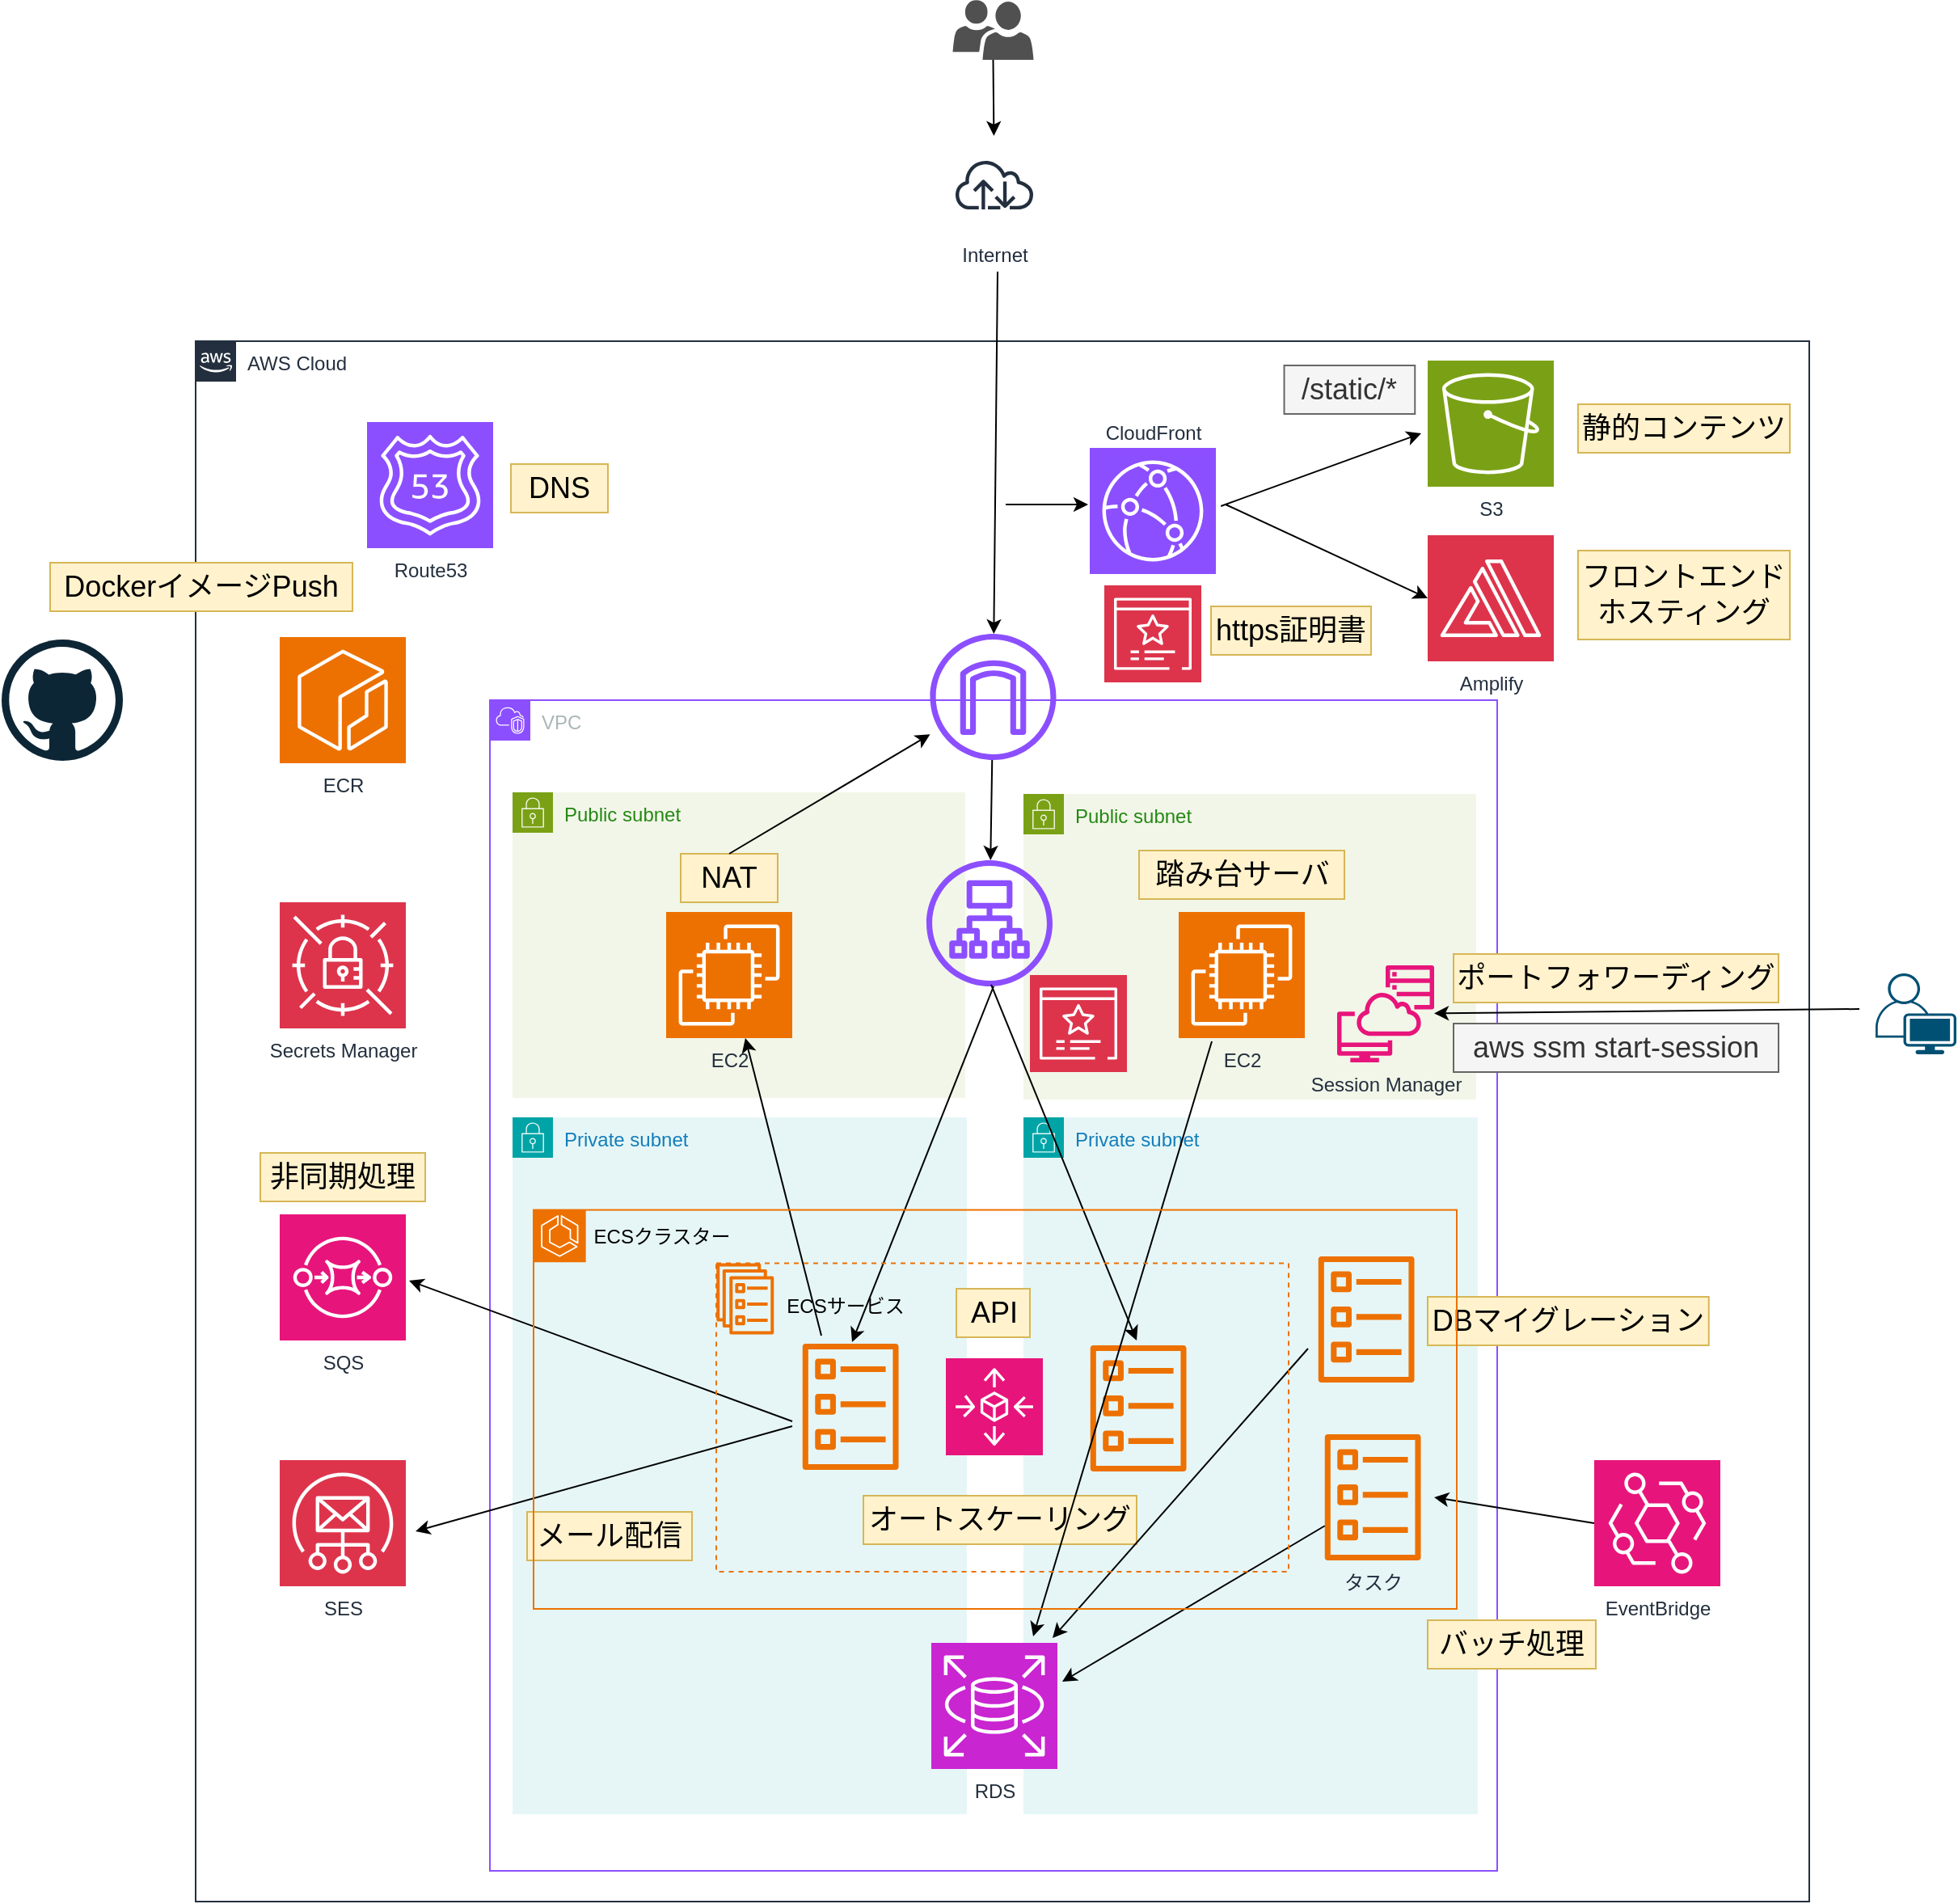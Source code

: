 <mxfile>
    <diagram id="M6GW4i6_IKV6BWa_rHXB" name="ページ1">
        <mxGraphModel dx="2355" dy="1778" grid="0" gridSize="10" guides="1" tooltips="1" connect="1" arrows="1" fold="1" page="0" pageScale="1" pageWidth="827" pageHeight="1169" math="0" shadow="0">
            <root>
                <mxCell id="0"/>
                <mxCell id="1" value="AWS Cloud" style="" parent="0"/>
                <mxCell id="2" value="AWS Cloud" style="points=[[0,0],[0.25,0],[0.5,0],[0.75,0],[1,0],[1,0.25],[1,0.5],[1,0.75],[1,1],[0.75,1],[0.5,1],[0.25,1],[0,1],[0,0.75],[0,0.5],[0,0.25]];outlineConnect=0;gradientColor=none;html=1;whiteSpace=wrap;fontSize=12;fontStyle=0;container=1;pointerEvents=0;collapsible=0;recursiveResize=0;shape=mxgraph.aws4.group;grIcon=mxgraph.aws4.group_aws_cloud_alt;strokeColor=#232F3E;fillColor=none;verticalAlign=top;align=left;spacingLeft=30;fontColor=#232F3E;dashed=0;" parent="1" vertex="1">
                    <mxGeometry x="47" y="13" width="998" height="965" as="geometry"/>
                </mxCell>
                <mxCell id="3" value="ネットワーク" style="locked=1;" parent="0"/>
                <mxCell id="5" value="VPC" style="points=[[0,0],[0.25,0],[0.5,0],[0.75,0],[1,0],[1,0.25],[1,0.5],[1,0.75],[1,1],[0.75,1],[0.5,1],[0.25,1],[0,1],[0,0.75],[0,0.5],[0,0.25]];outlineConnect=0;gradientColor=none;html=1;whiteSpace=wrap;fontSize=12;fontStyle=0;container=1;pointerEvents=0;collapsible=0;recursiveResize=0;shape=mxgraph.aws4.group;grIcon=mxgraph.aws4.group_vpc2;strokeColor=#8C4FFF;fillColor=none;verticalAlign=top;align=left;spacingLeft=30;fontColor=#AAB7B8;dashed=0;" parent="3" vertex="1">
                    <mxGeometry x="229" y="235" width="623" height="724" as="geometry"/>
                </mxCell>
                <mxCell id="4" value="Public subnet" style="points=[[0,0],[0.25,0],[0.5,0],[0.75,0],[1,0],[1,0.25],[1,0.5],[1,0.75],[1,1],[0.75,1],[0.5,1],[0.25,1],[0,1],[0,0.75],[0,0.5],[0,0.25]];outlineConnect=0;gradientColor=none;html=1;whiteSpace=wrap;fontSize=12;fontStyle=0;container=1;pointerEvents=0;collapsible=0;recursiveResize=0;shape=mxgraph.aws4.group;grIcon=mxgraph.aws4.group_security_group;grStroke=0;strokeColor=#7AA116;fillColor=#F2F6E8;verticalAlign=top;align=left;spacingLeft=30;fontColor=#248814;dashed=0;" parent="5" vertex="1">
                    <mxGeometry x="14" y="57" width="280" height="189" as="geometry"/>
                </mxCell>
                <mxCell id="16" value="Public subnet" style="points=[[0,0],[0.25,0],[0.5,0],[0.75,0],[1,0],[1,0.25],[1,0.5],[1,0.75],[1,1],[0.75,1],[0.5,1],[0.25,1],[0,1],[0,0.75],[0,0.5],[0,0.25]];outlineConnect=0;gradientColor=none;html=1;whiteSpace=wrap;fontSize=12;fontStyle=0;container=1;pointerEvents=0;collapsible=0;recursiveResize=0;shape=mxgraph.aws4.group;grIcon=mxgraph.aws4.group_security_group;grStroke=0;strokeColor=#7AA116;fillColor=#F2F6E8;verticalAlign=top;align=left;spacingLeft=30;fontColor=#248814;dashed=0;" parent="5" vertex="1">
                    <mxGeometry x="330" y="58" width="280" height="189" as="geometry"/>
                </mxCell>
                <mxCell id="29" value="Private subnet" style="points=[[0,0],[0.25,0],[0.5,0],[0.75,0],[1,0],[1,0.25],[1,0.5],[1,0.75],[1,1],[0.75,1],[0.5,1],[0.25,1],[0,1],[0,0.75],[0,0.5],[0,0.25]];outlineConnect=0;gradientColor=none;html=1;whiteSpace=wrap;fontSize=12;fontStyle=0;container=1;pointerEvents=0;collapsible=0;recursiveResize=0;shape=mxgraph.aws4.group;grIcon=mxgraph.aws4.group_security_group;grStroke=0;strokeColor=#00A4A6;fillColor=#E6F6F7;verticalAlign=top;align=left;spacingLeft=30;fontColor=#147EBA;dashed=0;" parent="5" vertex="1">
                    <mxGeometry x="14" y="258" width="281" height="431" as="geometry"/>
                </mxCell>
                <mxCell id="30" value="Private subnet" style="points=[[0,0],[0.25,0],[0.5,0],[0.75,0],[1,0],[1,0.25],[1,0.5],[1,0.75],[1,1],[0.75,1],[0.5,1],[0.25,1],[0,1],[0,0.75],[0,0.5],[0,0.25]];outlineConnect=0;gradientColor=none;html=1;whiteSpace=wrap;fontSize=12;fontStyle=0;container=1;pointerEvents=0;collapsible=0;recursiveResize=0;shape=mxgraph.aws4.group;grIcon=mxgraph.aws4.group_security_group;grStroke=0;strokeColor=#00A4A6;fillColor=#E6F6F7;verticalAlign=top;align=left;spacingLeft=30;fontColor=#147EBA;dashed=0;" parent="5" vertex="1">
                    <mxGeometry x="330" y="258" width="281" height="431" as="geometry"/>
                </mxCell>
                <mxCell id="9" value="サービス" style="locked=1;" parent="0"/>
                <mxCell id="17" value="" style="group" parent="9" vertex="1" connectable="0">
                    <mxGeometry x="338" y="317" width="78" height="127" as="geometry"/>
                </mxCell>
                <mxCell id="10" value="EC2" style="sketch=0;points=[[0,0,0],[0.25,0,0],[0.5,0,0],[0.75,0,0],[1,0,0],[0,1,0],[0.25,1,0],[0.5,1,0],[0.75,1,0],[1,1,0],[0,0.25,0],[0,0.5,0],[0,0.75,0],[1,0.25,0],[1,0.5,0],[1,0.75,0]];outlineConnect=0;fontColor=#232F3E;fillColor=#ED7100;strokeColor=#ffffff;dashed=0;verticalLabelPosition=bottom;verticalAlign=top;align=center;html=1;fontSize=12;fontStyle=0;aspect=fixed;shape=mxgraph.aws4.resourceIcon;resIcon=mxgraph.aws4.ec2;" parent="17" vertex="1">
                    <mxGeometry y="49" width="78" height="78" as="geometry"/>
                </mxCell>
                <mxCell id="15" value="NAT" style="text;strokeColor=#d6b656;align=center;fillColor=#fff2cc;html=1;verticalAlign=middle;whiteSpace=wrap;rounded=0;fontSize=18;" parent="17" vertex="1">
                    <mxGeometry x="9" y="13" width="60" height="30" as="geometry"/>
                </mxCell>
                <mxCell id="18" value="" style="group" parent="9" vertex="1" connectable="0">
                    <mxGeometry x="655" y="317" width="78" height="127" as="geometry"/>
                </mxCell>
                <mxCell id="19" value="EC2" style="sketch=0;points=[[0,0,0],[0.25,0,0],[0.5,0,0],[0.75,0,0],[1,0,0],[0,1,0],[0.25,1,0],[0.5,1,0],[0.75,1,0],[1,1,0],[0,0.25,0],[0,0.5,0],[0,0.75,0],[1,0.25,0],[1,0.5,0],[1,0.75,0]];outlineConnect=0;fontColor=#232F3E;fillColor=#ED7100;strokeColor=#ffffff;dashed=0;verticalLabelPosition=bottom;verticalAlign=top;align=center;html=1;fontSize=12;fontStyle=0;aspect=fixed;shape=mxgraph.aws4.resourceIcon;resIcon=mxgraph.aws4.ec2;" parent="18" vertex="1">
                    <mxGeometry y="49" width="78" height="78" as="geometry"/>
                </mxCell>
                <mxCell id="20" value="踏み台サーバ" style="text;strokeColor=#d6b656;align=center;fillColor=#fff2cc;html=1;verticalAlign=middle;whiteSpace=wrap;rounded=0;fontSize=18;" parent="18" vertex="1">
                    <mxGeometry x="-24.5" y="11" width="127" height="30" as="geometry"/>
                </mxCell>
                <mxCell id="21" value="" style="sketch=0;outlineConnect=0;fontColor=#232F3E;gradientColor=none;fillColor=#8C4FFF;strokeColor=none;dashed=0;verticalLabelPosition=bottom;verticalAlign=top;align=center;html=1;fontSize=12;fontStyle=0;aspect=fixed;pointerEvents=1;shape=mxgraph.aws4.application_load_balancer;" parent="9" vertex="1">
                    <mxGeometry x="499" y="334" width="78" height="78" as="geometry"/>
                </mxCell>
                <mxCell id="22" value="Session Manager" style="sketch=0;outlineConnect=0;fontColor=#232F3E;gradientColor=none;fillColor=#E7157B;strokeColor=none;dashed=0;verticalLabelPosition=bottom;verticalAlign=top;align=center;html=1;fontSize=12;fontStyle=0;aspect=fixed;pointerEvents=1;shape=mxgraph.aws4.systems_manager_session_manager;" parent="9" vertex="1">
                    <mxGeometry x="753" y="399" width="60" height="60" as="geometry"/>
                </mxCell>
                <mxCell id="26" value="" style="sketch=0;points=[[0,0,0],[0.25,0,0],[0.5,0,0],[0.75,0,0],[1,0,0],[0,1,0],[0.25,1,0],[0.5,1,0],[0.75,1,0],[1,1,0],[0,0.25,0],[0,0.5,0],[0,0.75,0],[1,0.25,0],[1,0.5,0],[1,0.75,0]];outlineConnect=0;fontColor=#232F3E;fillColor=#DD344C;strokeColor=#ffffff;dashed=0;verticalLabelPosition=bottom;verticalAlign=top;align=center;html=1;fontSize=12;fontStyle=0;aspect=fixed;shape=mxgraph.aws4.resourceIcon;resIcon=mxgraph.aws4.certificate_manager_3;" parent="9" vertex="1">
                    <mxGeometry x="563" y="405" width="60" height="60" as="geometry"/>
                </mxCell>
                <mxCell id="27" value="ポートフォワーディング" style="text;strokeColor=#d6b656;align=center;fillColor=#fff2cc;html=1;verticalAlign=middle;whiteSpace=wrap;rounded=0;fontSize=18;" parent="9" vertex="1">
                    <mxGeometry x="825" y="392" width="201" height="30" as="geometry"/>
                </mxCell>
                <mxCell id="28" value="aws ssm start-session" style="text;strokeColor=#666666;align=center;fillColor=#f5f5f5;html=1;verticalAlign=middle;whiteSpace=wrap;rounded=0;fontSize=18;fontColor=#333333;" parent="9" vertex="1">
                    <mxGeometry x="825" y="435" width="201" height="30" as="geometry"/>
                </mxCell>
                <mxCell id="31" value="" style="sketch=0;points=[[0,0,0],[0.25,0,0],[0.5,0,0],[0.75,0,0],[1,0,0],[0,1,0],[0.25,1,0],[0.5,1,0],[0.75,1,0],[1,1,0],[0,0.25,0],[0,0.5,0],[0,0.75,0],[1,0.25,0],[1,0.5,0],[1,0.75,0]];points=[[0,0,0],[0.25,0,0],[0.5,0,0],[0.75,0,0],[1,0,0],[0,1,0],[0.25,1,0],[0.5,1,0],[0.75,1,0],[1,1,0],[0,0.25,0],[0,0.5,0],[0,0.75,0],[1,0.25,0],[1,0.5,0],[1,0.75,0]];outlineConnect=0;fontColor=#232F3E;fillColor=#E7157B;strokeColor=#ffffff;dashed=0;verticalLabelPosition=bottom;verticalAlign=top;align=center;html=1;fontSize=12;fontStyle=0;aspect=fixed;shape=mxgraph.aws4.resourceIcon;resIcon=mxgraph.aws4.autoscaling;" parent="9" vertex="1">
                    <mxGeometry x="511" y="642" width="60" height="60" as="geometry"/>
                </mxCell>
                <mxCell id="32" value="オートスケーリング" style="text;strokeColor=#d6b656;align=center;fillColor=#fff2cc;html=1;verticalAlign=middle;whiteSpace=wrap;rounded=0;fontSize=18;" parent="9" vertex="1">
                    <mxGeometry x="460" y="727" width="169" height="30" as="geometry"/>
                </mxCell>
                <mxCell id="33" value="API" style="text;strokeColor=#d6b656;align=center;fillColor=#fff2cc;html=1;verticalAlign=middle;whiteSpace=wrap;rounded=0;fontSize=18;" parent="9" vertex="1">
                    <mxGeometry x="517.5" y="599" width="45.5" height="30" as="geometry"/>
                </mxCell>
                <mxCell id="34" value="" style="sketch=0;outlineConnect=0;fontColor=#232F3E;gradientColor=none;fillColor=#ED7100;strokeColor=none;dashed=0;verticalLabelPosition=bottom;verticalAlign=top;align=center;html=1;fontSize=12;fontStyle=0;aspect=fixed;pointerEvents=1;shape=mxgraph.aws4.ecs_task;" parent="9" vertex="1">
                    <mxGeometry x="422" y="633" width="60.13" height="78" as="geometry"/>
                </mxCell>
                <mxCell id="35" value="" style="sketch=0;outlineConnect=0;fontColor=#232F3E;gradientColor=none;fillColor=#ED7100;strokeColor=none;dashed=0;verticalLabelPosition=bottom;verticalAlign=top;align=center;html=1;fontSize=12;fontStyle=0;aspect=fixed;pointerEvents=1;shape=mxgraph.aws4.ecs_task;" parent="9" vertex="1">
                    <mxGeometry x="600" y="634" width="60.13" height="78" as="geometry"/>
                </mxCell>
                <mxCell id="49" value="タスク" style="sketch=0;outlineConnect=0;fontColor=#232F3E;gradientColor=none;fillColor=#ED7100;strokeColor=none;dashed=0;verticalLabelPosition=bottom;verticalAlign=top;align=center;html=1;fontSize=12;fontStyle=0;aspect=fixed;pointerEvents=1;shape=mxgraph.aws4.ecs_task;" parent="9" vertex="1">
                    <mxGeometry x="745" y="689" width="60.13" height="78" as="geometry"/>
                </mxCell>
                <mxCell id="50" value="" style="sketch=0;outlineConnect=0;fontColor=#232F3E;gradientColor=none;fillColor=#ED7100;strokeColor=none;dashed=0;verticalLabelPosition=bottom;verticalAlign=top;align=center;html=1;fontSize=12;fontStyle=0;aspect=fixed;pointerEvents=1;shape=mxgraph.aws4.ecs_task;" parent="9" vertex="1">
                    <mxGeometry x="741" y="579" width="60.13" height="78" as="geometry"/>
                </mxCell>
                <mxCell id="51" value="RDS" style="sketch=0;points=[[0,0,0],[0.25,0,0],[0.5,0,0],[0.75,0,0],[1,0,0],[0,1,0],[0.25,1,0],[0.5,1,0],[0.75,1,0],[1,1,0],[0,0.25,0],[0,0.5,0],[0,0.75,0],[1,0.25,0],[1,0.5,0],[1,0.75,0]];outlineConnect=0;fontColor=#232F3E;fillColor=#C925D1;strokeColor=#ffffff;dashed=0;verticalLabelPosition=bottom;verticalAlign=top;align=center;html=1;fontSize=12;fontStyle=0;aspect=fixed;shape=mxgraph.aws4.resourceIcon;resIcon=mxgraph.aws4.rds;" parent="9" vertex="1">
                    <mxGeometry x="502" y="818" width="78" height="78" as="geometry"/>
                </mxCell>
                <mxCell id="53" value="" style="edgeStyle=none;orthogonalLoop=1;jettySize=auto;html=1;" parent="9" source="49" edge="1">
                    <mxGeometry width="80" relative="1" as="geometry">
                        <mxPoint x="655" y="772" as="sourcePoint"/>
                        <mxPoint x="583" y="842" as="targetPoint"/>
                        <Array as="points"/>
                    </mxGeometry>
                </mxCell>
                <mxCell id="54" value="" style="edgeStyle=none;orthogonalLoop=1;jettySize=auto;html=1;" parent="9" edge="1">
                    <mxGeometry width="80" relative="1" as="geometry">
                        <mxPoint x="735" y="636" as="sourcePoint"/>
                        <mxPoint x="577" y="815" as="targetPoint"/>
                        <Array as="points"/>
                    </mxGeometry>
                </mxCell>
                <mxCell id="55" value="" style="edgeStyle=none;orthogonalLoop=1;jettySize=auto;html=1;" parent="9" edge="1">
                    <mxGeometry width="80" relative="1" as="geometry">
                        <mxPoint x="675.5" y="446" as="sourcePoint"/>
                        <mxPoint x="565" y="814" as="targetPoint"/>
                        <Array as="points"/>
                    </mxGeometry>
                </mxCell>
                <mxCell id="56" value="" style="edgeStyle=none;orthogonalLoop=1;jettySize=auto;html=1;" parent="9" edge="1">
                    <mxGeometry width="80" relative="1" as="geometry">
                        <mxPoint x="540.5" y="412" as="sourcePoint"/>
                        <mxPoint x="453" y="632" as="targetPoint"/>
                        <Array as="points"/>
                    </mxGeometry>
                </mxCell>
                <mxCell id="57" value="" style="edgeStyle=none;orthogonalLoop=1;jettySize=auto;html=1;exitX=0.513;exitY=0.987;exitDx=0;exitDy=0;exitPerimeter=0;" parent="9" source="21" edge="1">
                    <mxGeometry width="80" relative="1" as="geometry">
                        <mxPoint x="550.5" y="422" as="sourcePoint"/>
                        <mxPoint x="629" y="631" as="targetPoint"/>
                        <Array as="points"/>
                    </mxGeometry>
                </mxCell>
                <mxCell id="58" value="" style="edgeStyle=none;orthogonalLoop=1;jettySize=auto;html=1;" parent="9" target="10" edge="1">
                    <mxGeometry width="80" relative="1" as="geometry">
                        <mxPoint x="434" y="628" as="sourcePoint"/>
                        <mxPoint x="328.5" y="822" as="targetPoint"/>
                        <Array as="points"/>
                    </mxGeometry>
                </mxCell>
                <mxCell id="59" value="" style="sketch=0;outlineConnect=0;fontColor=#232F3E;gradientColor=none;fillColor=#8C4FFF;strokeColor=none;dashed=0;verticalLabelPosition=bottom;verticalAlign=top;align=center;html=1;fontSize=12;fontStyle=0;aspect=fixed;pointerEvents=1;shape=mxgraph.aws4.internet_gateway;" parent="9" vertex="1">
                    <mxGeometry x="501.25" y="194" width="78" height="78" as="geometry"/>
                </mxCell>
                <mxCell id="60" value="" style="edgeStyle=none;orthogonalLoop=1;jettySize=auto;html=1;" parent="9" source="59" target="21" edge="1">
                    <mxGeometry width="80" relative="1" as="geometry">
                        <mxPoint x="513" y="439" as="sourcePoint"/>
                        <mxPoint x="466" y="255" as="targetPoint"/>
                        <Array as="points"/>
                    </mxGeometry>
                </mxCell>
                <mxCell id="61" value="" style="edgeStyle=none;orthogonalLoop=1;jettySize=auto;html=1;exitX=0.5;exitY=0;exitDx=0;exitDy=0;" parent="9" source="15" target="59" edge="1">
                    <mxGeometry width="80" relative="1" as="geometry">
                        <mxPoint x="413" y="244" as="sourcePoint"/>
                        <mxPoint x="412" y="306" as="targetPoint"/>
                        <Array as="points"/>
                    </mxGeometry>
                </mxCell>
                <mxCell id="62" value="SES" style="sketch=0;points=[[0,0,0],[0.25,0,0],[0.5,0,0],[0.75,0,0],[1,0,0],[0,1,0],[0.25,1,0],[0.5,1,0],[0.75,1,0],[1,1,0],[0,0.25,0],[0,0.5,0],[0,0.75,0],[1,0.25,0],[1,0.5,0],[1,0.75,0]];outlineConnect=0;fontColor=#232F3E;fillColor=#DD344C;strokeColor=#ffffff;dashed=0;verticalLabelPosition=bottom;verticalAlign=top;align=center;html=1;fontSize=12;fontStyle=0;aspect=fixed;shape=mxgraph.aws4.resourceIcon;resIcon=mxgraph.aws4.simple_email_service;" vertex="1" parent="9">
                    <mxGeometry x="99" y="705" width="78" height="78" as="geometry"/>
                </mxCell>
                <mxCell id="63" value="SQS" style="sketch=0;points=[[0,0,0],[0.25,0,0],[0.5,0,0],[0.75,0,0],[1,0,0],[0,1,0],[0.25,1,0],[0.5,1,0],[0.75,1,0],[1,1,0],[0,0.25,0],[0,0.5,0],[0,0.75,0],[1,0.25,0],[1,0.5,0],[1,0.75,0]];outlineConnect=0;fontColor=#232F3E;fillColor=#E7157B;strokeColor=#ffffff;dashed=0;verticalLabelPosition=bottom;verticalAlign=top;align=center;html=1;fontSize=12;fontStyle=0;aspect=fixed;shape=mxgraph.aws4.resourceIcon;resIcon=mxgraph.aws4.sqs;" vertex="1" parent="9">
                    <mxGeometry x="99" y="553" width="78" height="78" as="geometry"/>
                </mxCell>
                <mxCell id="64" value="Secrets Manager" style="sketch=0;points=[[0,0,0],[0.25,0,0],[0.5,0,0],[0.75,0,0],[1,0,0],[0,1,0],[0.25,1,0],[0.5,1,0],[0.75,1,0],[1,1,0],[0,0.25,0],[0,0.5,0],[0,0.75,0],[1,0.25,0],[1,0.5,0],[1,0.75,0]];outlineConnect=0;fontColor=#232F3E;fillColor=#DD344C;strokeColor=#ffffff;dashed=0;verticalLabelPosition=bottom;verticalAlign=top;align=center;html=1;fontSize=12;fontStyle=0;aspect=fixed;shape=mxgraph.aws4.resourceIcon;resIcon=mxgraph.aws4.secrets_manager;" vertex="1" parent="9">
                    <mxGeometry x="99" y="360" width="78" height="78" as="geometry"/>
                </mxCell>
                <mxCell id="65" value="ECR" style="sketch=0;points=[[0,0,0],[0.25,0,0],[0.5,0,0],[0.75,0,0],[1,0,0],[0,1,0],[0.25,1,0],[0.5,1,0],[0.75,1,0],[1,1,0],[0,0.25,0],[0,0.5,0],[0,0.75,0],[1,0.25,0],[1,0.5,0],[1,0.75,0]];outlineConnect=0;fontColor=#232F3E;fillColor=#ED7100;strokeColor=#ffffff;dashed=0;verticalLabelPosition=bottom;verticalAlign=top;align=center;html=1;fontSize=12;fontStyle=0;aspect=fixed;shape=mxgraph.aws4.resourceIcon;resIcon=mxgraph.aws4.ecr;" vertex="1" parent="9">
                    <mxGeometry x="99" y="196" width="78" height="78" as="geometry"/>
                </mxCell>
                <mxCell id="66" value="CloudFront" style="sketch=0;points=[[0,0,0],[0.25,0,0],[0.5,0,0],[0.75,0,0],[1,0,0],[0,1,0],[0.25,1,0],[0.5,1,0],[0.75,1,0],[1,1,0],[0,0.25,0],[0,0.5,0],[0,0.75,0],[1,0.25,0],[1,0.5,0],[1,0.75,0]];outlineConnect=0;fontColor=#232F3E;fillColor=#8C4FFF;strokeColor=#ffffff;dashed=0;verticalLabelPosition=top;verticalAlign=bottom;align=center;html=1;fontSize=12;fontStyle=0;aspect=fixed;shape=mxgraph.aws4.resourceIcon;resIcon=mxgraph.aws4.cloudfront;labelPosition=center;" vertex="1" parent="9">
                    <mxGeometry x="600" y="79" width="78" height="78" as="geometry"/>
                </mxCell>
                <mxCell id="67" value="" style="sketch=0;points=[[0,0,0],[0.25,0,0],[0.5,0,0],[0.75,0,0],[1,0,0],[0,1,0],[0.25,1,0],[0.5,1,0],[0.75,1,0],[1,1,0],[0,0.25,0],[0,0.5,0],[0,0.75,0],[1,0.25,0],[1,0.5,0],[1,0.75,0]];outlineConnect=0;fontColor=#232F3E;fillColor=#DD344C;strokeColor=#ffffff;dashed=0;verticalLabelPosition=bottom;verticalAlign=top;align=center;html=1;fontSize=12;fontStyle=0;aspect=fixed;shape=mxgraph.aws4.resourceIcon;resIcon=mxgraph.aws4.certificate_manager_3;" vertex="1" parent="9">
                    <mxGeometry x="609" y="164" width="60" height="60" as="geometry"/>
                </mxCell>
                <mxCell id="69" value="S3" style="sketch=0;points=[[0,0,0],[0.25,0,0],[0.5,0,0],[0.75,0,0],[1,0,0],[0,1,0],[0.25,1,0],[0.5,1,0],[0.75,1,0],[1,1,0],[0,0.25,0],[0,0.5,0],[0,0.75,0],[1,0.25,0],[1,0.5,0],[1,0.75,0]];outlineConnect=0;fontColor=#232F3E;fillColor=#7AA116;strokeColor=#ffffff;dashed=0;verticalLabelPosition=bottom;verticalAlign=top;align=center;html=1;fontSize=12;fontStyle=0;aspect=fixed;shape=mxgraph.aws4.resourceIcon;resIcon=mxgraph.aws4.s3;" vertex="1" parent="9">
                    <mxGeometry x="809" y="25" width="78" height="78" as="geometry"/>
                </mxCell>
                <mxCell id="70" value="Amplify" style="sketch=0;points=[[0,0,0],[0.25,0,0],[0.5,0,0],[0.75,0,0],[1,0,0],[0,1,0],[0.25,1,0],[0.5,1,0],[0.75,1,0],[1,1,0],[0,0.25,0],[0,0.5,0],[0,0.75,0],[1,0.25,0],[1,0.5,0],[1,0.75,0]];outlineConnect=0;fontColor=#232F3E;fillColor=#DD344C;strokeColor=#ffffff;dashed=0;verticalLabelPosition=bottom;verticalAlign=top;align=center;html=1;fontSize=12;fontStyle=0;aspect=fixed;shape=mxgraph.aws4.resourceIcon;resIcon=mxgraph.aws4.amplify;" vertex="1" parent="9">
                    <mxGeometry x="809" y="133" width="78" height="78" as="geometry"/>
                </mxCell>
                <mxCell id="71" value="" style="group" vertex="1" connectable="0" parent="9">
                    <mxGeometry x="153" y="63" width="149" height="78" as="geometry"/>
                </mxCell>
                <mxCell id="6" value="Route53" style="sketch=0;points=[[0,0,0],[0.25,0,0],[0.5,0,0],[0.75,0,0],[1,0,0],[0,1,0],[0.25,1,0],[0.5,1,0],[0.75,1,0],[1,1,0],[0,0.25,0],[0,0.5,0],[0,0.75,0],[1,0.25,0],[1,0.5,0],[1,0.75,0]];outlineConnect=0;fontColor=#232F3E;fillColor=#8C4FFF;strokeColor=#ffffff;dashed=0;verticalLabelPosition=bottom;verticalAlign=top;align=center;html=1;fontSize=12;fontStyle=0;aspect=fixed;shape=mxgraph.aws4.resourceIcon;resIcon=mxgraph.aws4.route_53;" parent="71" vertex="1">
                    <mxGeometry width="78" height="78" as="geometry"/>
                </mxCell>
                <mxCell id="68" value="DNS" style="text;strokeColor=#d6b656;align=center;fillColor=#fff2cc;html=1;verticalAlign=middle;whiteSpace=wrap;rounded=0;fontSize=18;" vertex="1" parent="71">
                    <mxGeometry x="89" y="26" width="60" height="30" as="geometry"/>
                </mxCell>
                <mxCell id="72" value="EventBridge" style="sketch=0;points=[[0,0,0],[0.25,0,0],[0.5,0,0],[0.75,0,0],[1,0,0],[0,1,0],[0.25,1,0],[0.5,1,0],[0.75,1,0],[1,1,0],[0,0.25,0],[0,0.5,0],[0,0.75,0],[1,0.25,0],[1,0.5,0],[1,0.75,0]];outlineConnect=0;fontColor=#232F3E;fillColor=#E7157B;strokeColor=#ffffff;dashed=0;verticalLabelPosition=bottom;verticalAlign=top;align=center;html=1;fontSize=12;fontStyle=0;aspect=fixed;shape=mxgraph.aws4.resourceIcon;resIcon=mxgraph.aws4.eventbridge;" vertex="1" parent="9">
                    <mxGeometry x="912" y="705" width="78" height="78" as="geometry"/>
                </mxCell>
                <mxCell id="73" value="" style="dashed=0;outlineConnect=0;html=1;align=center;labelPosition=center;verticalLabelPosition=bottom;verticalAlign=top;shape=mxgraph.weblogos.github" vertex="1" parent="9">
                    <mxGeometry x="-73" y="197.5" width="75" height="75" as="geometry"/>
                </mxCell>
                <mxCell id="75" value="" style="sketch=0;pointerEvents=1;shadow=0;dashed=0;html=1;strokeColor=none;labelPosition=center;verticalLabelPosition=bottom;verticalAlign=top;align=center;fillColor=#505050;shape=mxgraph.mscae.intune.user_group" vertex="1" parent="9">
                    <mxGeometry x="515.25" y="-198" width="50" height="37" as="geometry"/>
                </mxCell>
                <mxCell id="76" value="" style="points=[[0.35,0,0],[0.98,0.51,0],[1,0.71,0],[0.67,1,0],[0,0.795,0],[0,0.65,0]];verticalLabelPosition=bottom;sketch=0;html=1;verticalAlign=top;aspect=fixed;align=center;pointerEvents=1;shape=mxgraph.cisco19.user;fillColor=#005073;strokeColor=none;" vertex="1" parent="9">
                    <mxGeometry x="1086" y="404" width="50" height="50" as="geometry"/>
                </mxCell>
                <mxCell id="77" value="Internet" style="sketch=0;outlineConnect=0;fontColor=#232F3E;gradientColor=none;strokeColor=#232F3E;fillColor=#ffffff;dashed=0;verticalLabelPosition=bottom;verticalAlign=top;align=center;html=1;fontSize=12;fontStyle=0;aspect=fixed;shape=mxgraph.aws4.resourceIcon;resIcon=mxgraph.aws4.internet;" vertex="1" parent="9">
                    <mxGeometry x="511" y="-114" width="60" height="60" as="geometry"/>
                </mxCell>
                <mxCell id="78" value="DockerイメージPush" style="text;strokeColor=#d6b656;align=center;fillColor=#fff2cc;html=1;verticalAlign=middle;whiteSpace=wrap;rounded=0;fontSize=18;" vertex="1" parent="9">
                    <mxGeometry x="-43" y="150" width="187" height="30" as="geometry"/>
                </mxCell>
                <mxCell id="79" value="https証明書" style="text;strokeColor=#d6b656;align=center;fillColor=#fff2cc;html=1;verticalAlign=middle;whiteSpace=wrap;rounded=0;fontSize=18;" vertex="1" parent="9">
                    <mxGeometry x="675" y="177" width="99" height="30" as="geometry"/>
                </mxCell>
                <mxCell id="80" value="静的コンテンツ" style="text;strokeColor=#d6b656;align=center;fillColor=#fff2cc;html=1;verticalAlign=middle;whiteSpace=wrap;rounded=0;fontSize=18;" vertex="1" parent="9">
                    <mxGeometry x="902" y="52" width="131" height="30" as="geometry"/>
                </mxCell>
                <mxCell id="81" value="フロントエンド&lt;div&gt;ホスティング&lt;/div&gt;" style="text;strokeColor=#d6b656;align=center;fillColor=#fff2cc;html=1;verticalAlign=middle;whiteSpace=wrap;rounded=0;fontSize=18;" vertex="1" parent="9">
                    <mxGeometry x="902" y="142.5" width="131" height="55" as="geometry"/>
                </mxCell>
                <mxCell id="83" value="DBマイグレーション" style="text;strokeColor=#d6b656;align=center;fillColor=#fff2cc;html=1;verticalAlign=middle;whiteSpace=wrap;rounded=0;fontSize=18;" vertex="1" parent="9">
                    <mxGeometry x="809" y="604" width="173.87" height="30" as="geometry"/>
                </mxCell>
                <mxCell id="84" value="" style="edgeStyle=none;orthogonalLoop=1;jettySize=auto;html=1;exitX=0;exitY=0.5;exitDx=0;exitDy=0;exitPerimeter=0;" edge="1" parent="9" source="72">
                    <mxGeometry width="80" relative="1" as="geometry">
                        <mxPoint x="833.93" y="908" as="sourcePoint"/>
                        <mxPoint x="813" y="728" as="targetPoint"/>
                        <Array as="points"/>
                    </mxGeometry>
                </mxCell>
                <mxCell id="85" value="バッチ処理" style="text;strokeColor=#d6b656;align=center;fillColor=#fff2cc;html=1;verticalAlign=middle;whiteSpace=wrap;rounded=0;fontSize=18;" vertex="1" parent="9">
                    <mxGeometry x="809" y="804" width="104" height="30" as="geometry"/>
                </mxCell>
                <mxCell id="86" value="" style="edgeStyle=none;orthogonalLoop=1;jettySize=auto;html=1;" edge="1" parent="9" target="22">
                    <mxGeometry width="80" relative="1" as="geometry">
                        <mxPoint x="1076" y="426" as="sourcePoint"/>
                        <mxPoint x="978" y="794" as="targetPoint"/>
                        <Array as="points"/>
                    </mxGeometry>
                </mxCell>
                <mxCell id="87" value="" style="edgeStyle=none;orthogonalLoop=1;jettySize=auto;html=1;" edge="1" parent="9">
                    <mxGeometry width="80" relative="1" as="geometry">
                        <mxPoint x="416" y="684" as="sourcePoint"/>
                        <mxPoint x="183" y="749" as="targetPoint"/>
                        <Array as="points"/>
                    </mxGeometry>
                </mxCell>
                <mxCell id="88" value="メール配信" style="text;strokeColor=#d6b656;align=center;fillColor=#fff2cc;html=1;verticalAlign=middle;whiteSpace=wrap;rounded=0;fontSize=18;" vertex="1" parent="9">
                    <mxGeometry x="252" y="737" width="102" height="30" as="geometry"/>
                </mxCell>
                <mxCell id="89" value="" style="edgeStyle=none;orthogonalLoop=1;jettySize=auto;html=1;" edge="1" parent="9">
                    <mxGeometry width="80" relative="1" as="geometry">
                        <mxPoint x="416" y="681" as="sourcePoint"/>
                        <mxPoint x="179" y="594" as="targetPoint"/>
                        <Array as="points"/>
                    </mxGeometry>
                </mxCell>
                <mxCell id="90" value="非同期処理" style="text;strokeColor=#d6b656;align=center;fillColor=#fff2cc;html=1;verticalAlign=middle;whiteSpace=wrap;rounded=0;fontSize=18;" vertex="1" parent="9">
                    <mxGeometry x="87" y="515" width="102" height="30" as="geometry"/>
                </mxCell>
                <mxCell id="92" value="/static/*" style="text;strokeColor=#666666;align=center;fillColor=#f5f5f5;html=1;verticalAlign=middle;whiteSpace=wrap;rounded=0;fontSize=18;fontColor=#333333;" vertex="1" parent="9">
                    <mxGeometry x="720.26" y="28" width="80.87" height="30" as="geometry"/>
                </mxCell>
                <mxCell id="93" value="" style="edgeStyle=none;orthogonalLoop=1;jettySize=auto;html=1;exitX=0.5;exitY=0;exitDx=0;exitDy=0;" edge="1" parent="9">
                    <mxGeometry width="80" relative="1" as="geometry">
                        <mxPoint x="681.13" y="115" as="sourcePoint"/>
                        <mxPoint x="805" y="70" as="targetPoint"/>
                        <Array as="points"/>
                    </mxGeometry>
                </mxCell>
                <mxCell id="94" value="" style="edgeStyle=none;orthogonalLoop=1;jettySize=auto;html=1;entryX=0;entryY=0.5;entryDx=0;entryDy=0;entryPerimeter=0;" edge="1" parent="9" target="70">
                    <mxGeometry width="80" relative="1" as="geometry">
                        <mxPoint x="684" y="114" as="sourcePoint"/>
                        <mxPoint x="815" y="80" as="targetPoint"/>
                        <Array as="points"/>
                    </mxGeometry>
                </mxCell>
                <mxCell id="95" value="" style="edgeStyle=none;orthogonalLoop=1;jettySize=auto;html=1;" edge="1" parent="9" target="59">
                    <mxGeometry width="80" relative="1" as="geometry">
                        <mxPoint x="543" y="-30" as="sourcePoint"/>
                        <mxPoint x="455" y="153" as="targetPoint"/>
                        <Array as="points"/>
                    </mxGeometry>
                </mxCell>
                <mxCell id="96" value="" style="edgeStyle=none;orthogonalLoop=1;jettySize=auto;html=1;" edge="1" parent="9">
                    <mxGeometry width="80" relative="1" as="geometry">
                        <mxPoint x="548" y="114" as="sourcePoint"/>
                        <mxPoint x="599" y="114" as="targetPoint"/>
                        <Array as="points"/>
                    </mxGeometry>
                </mxCell>
                <mxCell id="98" value="" style="edgeStyle=none;orthogonalLoop=1;jettySize=auto;html=1;exitX=0.5;exitY=1;exitDx=0;exitDy=0;exitPerimeter=0;" edge="1" parent="9" source="75" target="77">
                    <mxGeometry width="80" relative="1" as="geometry">
                        <mxPoint x="558" y="124" as="sourcePoint"/>
                        <mxPoint x="609" y="124" as="targetPoint"/>
                        <Array as="points"/>
                    </mxGeometry>
                </mxCell>
                <mxCell id="42" value="ECSグループ" style="locked=1;" parent="0"/>
                <mxCell id="41" value="" style="group" parent="42" vertex="1" connectable="0">
                    <mxGeometry x="369" y="499" width="354" height="275" as="geometry"/>
                </mxCell>
                <mxCell id="36" value="" style="sketch=0;outlineConnect=0;fontColor=#232F3E;gradientColor=none;fillColor=#ED7100;strokeColor=none;dashed=0;verticalLabelPosition=top;verticalAlign=bottom;align=left;html=1;fontSize=12;fontStyle=0;aspect=fixed;pointerEvents=1;shape=mxgraph.aws4.ecs_service;labelPosition=right;" parent="41" vertex="1">
                    <mxGeometry y="84.234" width="35.75" height="44" as="geometry"/>
                </mxCell>
                <mxCell id="37" value="" style="whiteSpace=wrap;html=1;fillColor=none;strokeColor=light-dark(#ed7100, #ededed);dashed=1;" parent="41" vertex="1">
                    <mxGeometry y="84.234" width="354" height="190.766" as="geometry"/>
                </mxCell>
                <mxCell id="40" value="ECSサービス" style="text;strokeColor=none;align=center;fillColor=none;html=1;verticalAlign=middle;whiteSpace=wrap;rounded=0;" parent="41" vertex="1">
                    <mxGeometry x="30.004" y="92.564" width="100.237" height="37.162" as="geometry"/>
                </mxCell>
                <mxCell id="46" value="" style="group" parent="42" vertex="1" connectable="0">
                    <mxGeometry x="256" y="461" width="571" height="336" as="geometry"/>
                </mxCell>
                <mxCell id="43" value="" style="sketch=0;points=[[0,0,0],[0.25,0,0],[0.5,0,0],[0.75,0,0],[1,0,0],[0,1,0],[0.25,1,0],[0.5,1,0],[0.75,1,0],[1,1,0],[0,0.25,0],[0,0.5,0],[0,0.75,0],[1,0.25,0],[1,0.5,0],[1,0.75,0]];outlineConnect=0;fontColor=#232F3E;fillColor=#ED7100;strokeColor=#ffffff;dashed=0;verticalLabelPosition=bottom;verticalAlign=top;align=center;html=1;fontSize=12;fontStyle=0;aspect=fixed;shape=mxgraph.aws4.resourceIcon;resIcon=mxgraph.aws4.ecs;" parent="46" vertex="1">
                    <mxGeometry y="89.248" width="32.336" height="32.336" as="geometry"/>
                </mxCell>
                <mxCell id="48" value="" style="group" parent="46" vertex="1" connectable="0">
                    <mxGeometry y="89.25" width="571" height="246.75" as="geometry"/>
                </mxCell>
                <mxCell id="44" value="" style="whiteSpace=wrap;html=1;fillColor=none;strokeColor=light-dark(#ed7100, #ededed);" parent="48" vertex="1">
                    <mxGeometry y="0.004" width="571" height="246.746" as="geometry"/>
                </mxCell>
                <mxCell id="47" value="ECSクラスター" style="text;strokeColor=none;align=center;fillColor=none;html=1;verticalAlign=middle;whiteSpace=wrap;rounded=0;" parent="48" vertex="1">
                    <mxGeometry x="19.377" width="121.353" height="33.158" as="geometry"/>
                </mxCell>
            </root>
        </mxGraphModel>
    </diagram>
</mxfile>